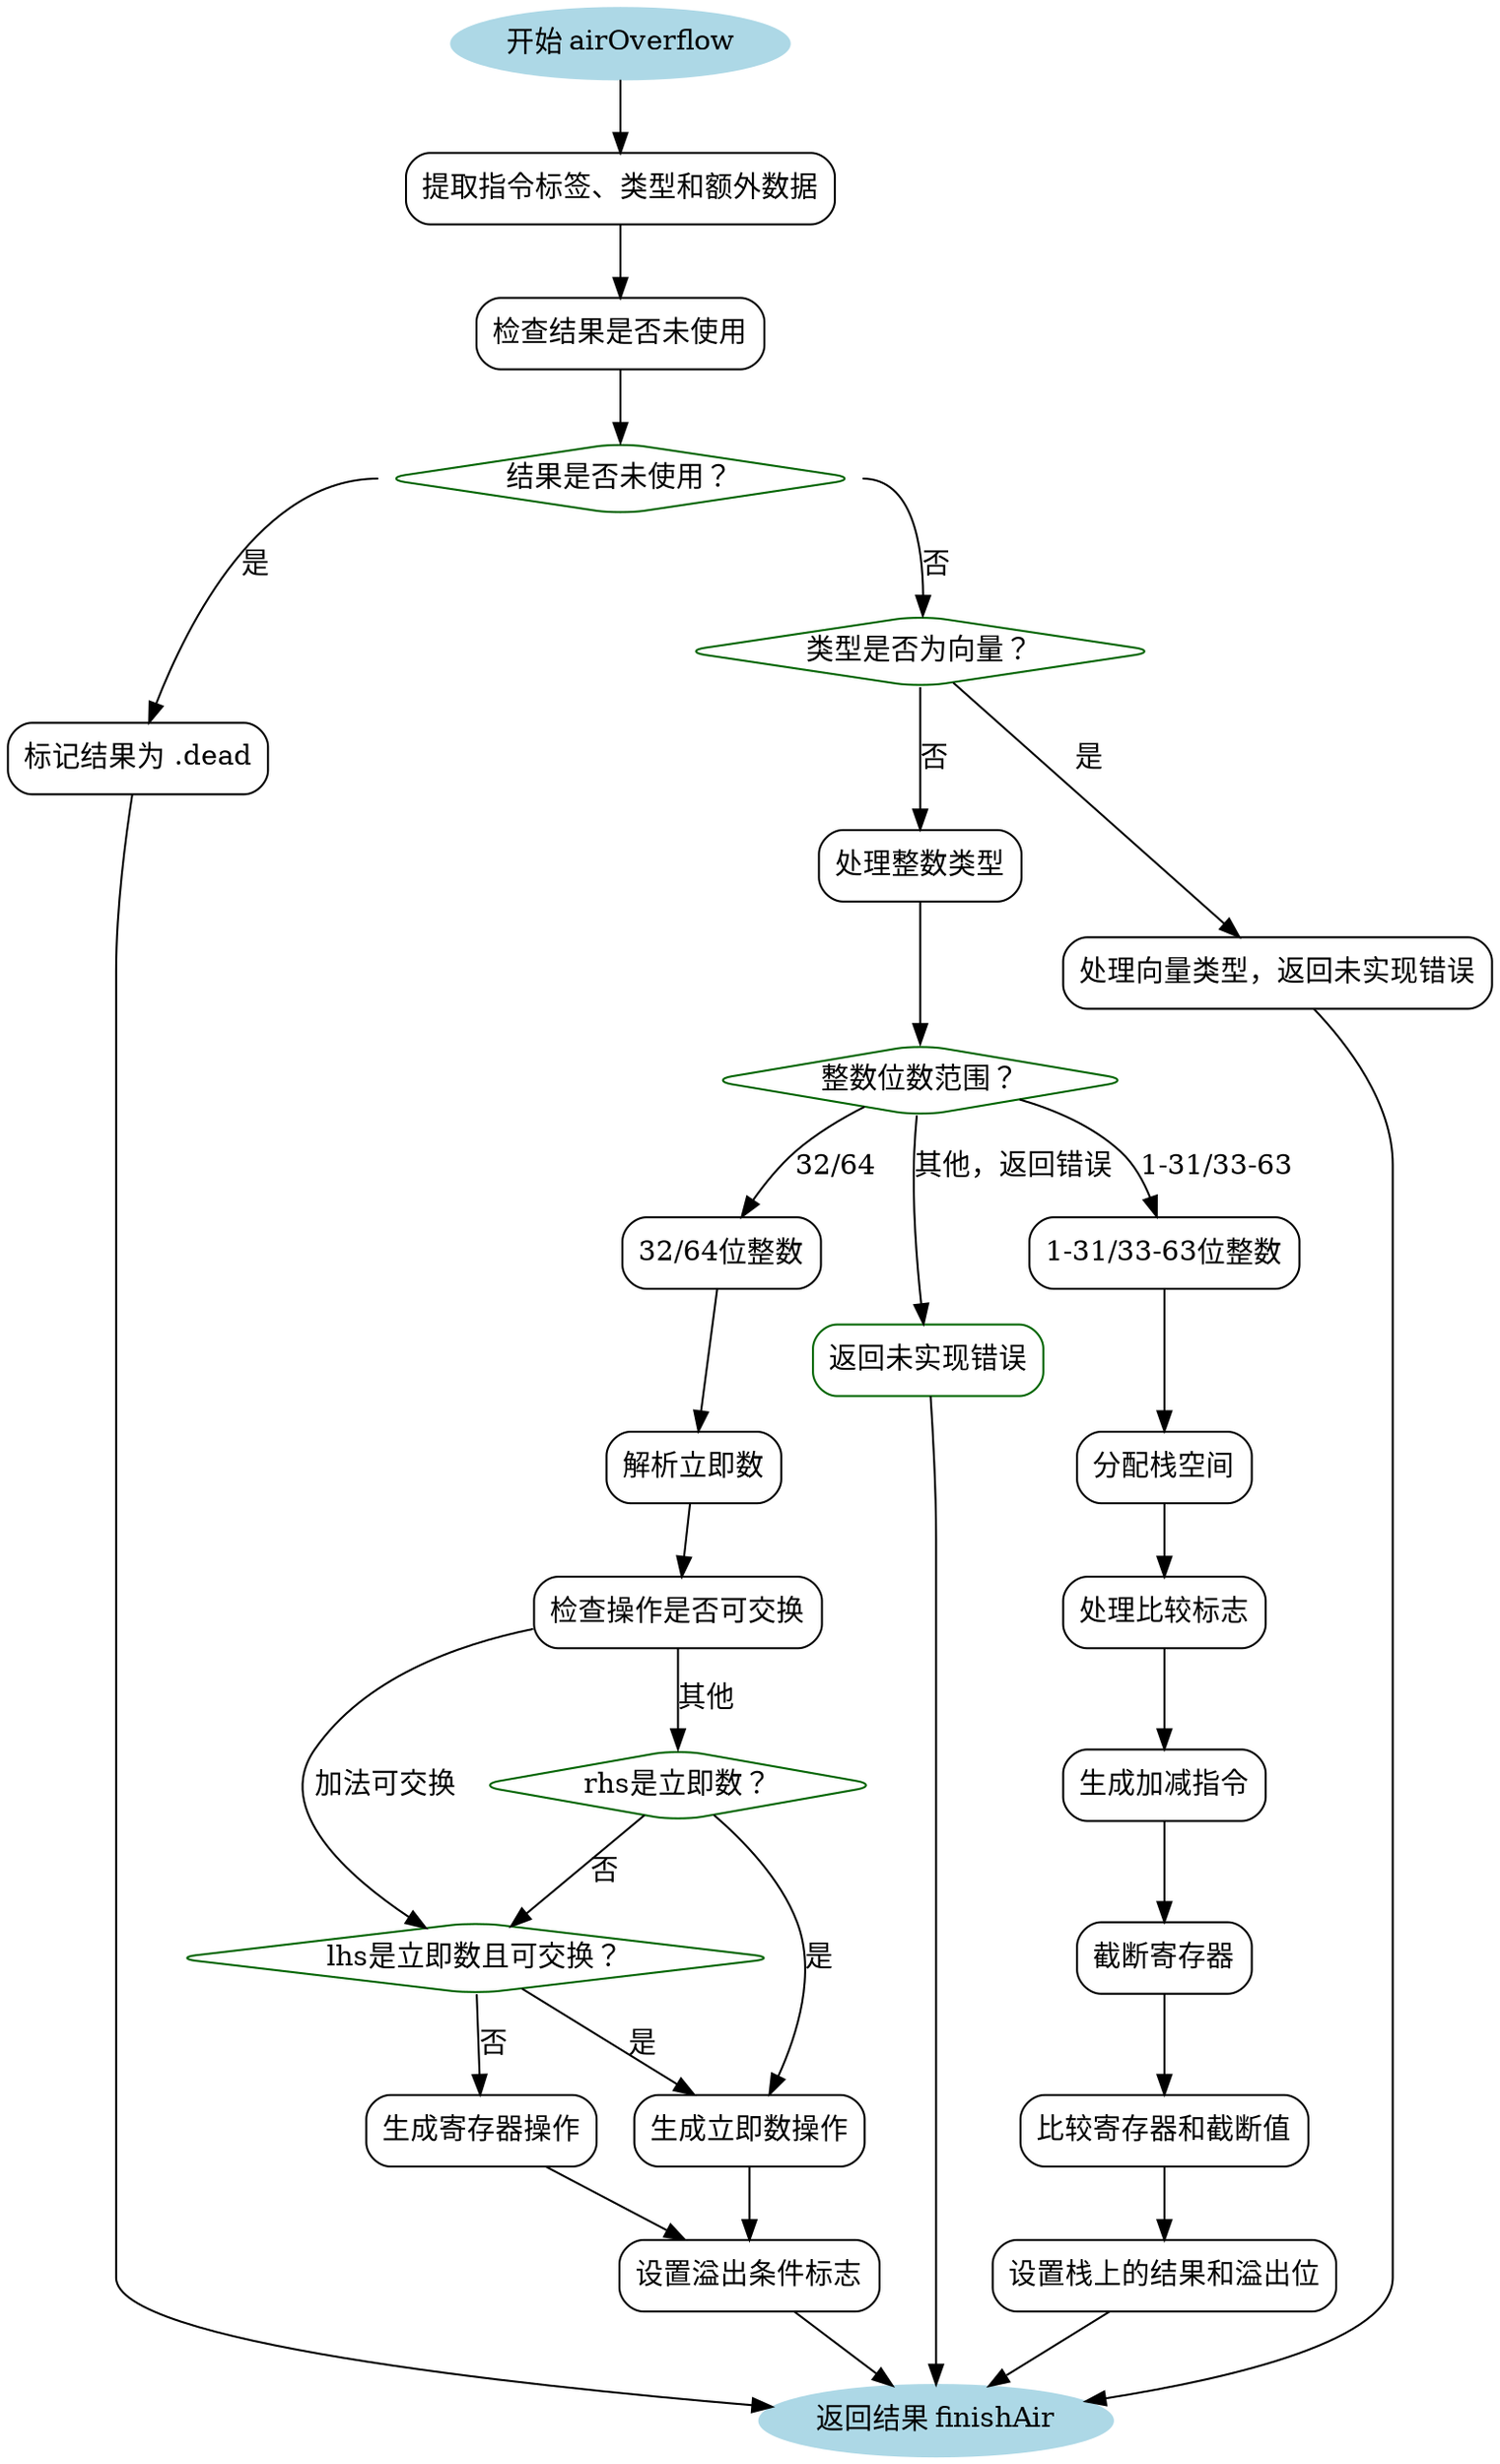 
digraph flowchart {
    node [shape=ellipse, style=filled, color=lightblue];
    start [label="开始 airOverflow"];
    end [label="返回结果 finishAir"];

    node [shape=rectangle, style=rounded, color=black];
    extract_data [label="提取指令标签、类型和额外数据"];
    check_unused [label="检查结果是否未使用"];
    mark_dead [label="标记结果为 .dead"];
    handle_vector [label="处理向量类型，返回未实现错误"];
    handle_int [label="处理整数类型"];
    small_int_case [label="1-31/33-63位整数"];
    alloc_stack [label="分配栈空间"];
    spill_flags [label="处理比较标志"];
    gen_add_sub [label="生成加减指令"];
    trunc_register [label="截断寄存器"];
    cmp_truncated [label="比较寄存器和截断值"];
    set_stack [label="设置栈上的结果和溢出位"];
    large_int_case [label="32/64位整数"];
    resolve_immediate [label="解析立即数"];
    check_commutative [label="检查操作是否可交换"];
    gen_immediate_op [label="生成立即数操作"];
    gen_register_op [label="生成寄存器操作"];
    set_overflow_flag [label="设置溢出条件标志"];

    node [shape=diamond, color=darkgreen];
    is_vector [label="类型是否为向量？"];
    is_unused [label="结果是否未使用？"];
    bits_range [label="整数位数范围？"];
    lhs_immediate_ok [label="lhs是立即数且可交换？"];
    rhs_immediate_ok [label="rhs是立即数？"];

    start -> extract_data;
    extract_data -> check_unused;
    
    check_unused -> is_unused;
    is_unused:w -> mark_dead [label="是"];
    is_unused:e -> is_vector [label="否"];
    
    is_vector -> handle_vector [label="是"];
    is_vector -> handle_int [label="否"];
    
    handle_int -> bits_range;
    bits_range -> small_int_case [label="1-31/33-63"];
    bits_range -> large_int_case [label="32/64"];
    bits_range -> fail [label="其他，返回错误"];
    
    small_int_case -> alloc_stack;
    alloc_stack -> spill_flags;
    spill_flags -> gen_add_sub;
    gen_add_sub -> trunc_register;
    trunc_register -> cmp_truncated;
    cmp_truncated -> set_stack;
    set_stack -> end;
    
    large_int_case -> resolve_immediate;
    resolve_immediate -> check_commutative;
    check_commutative -> lhs_immediate_ok [label="加法可交换"];
    check_commutative -> rhs_immediate_ok [label="其他"];
    
    rhs_immediate_ok -> gen_immediate_op [label="是"];
    rhs_immediate_ok -> lhs_immediate_ok [label="否"];
    
    lhs_immediate_ok -> gen_immediate_op [label="是"];
    lhs_immediate_ok -> gen_register_op [label="否"];
    
    gen_immediate_op -> set_overflow_flag;
    gen_register_op -> set_overflow_flag;
    set_overflow_flag -> end;
    
    handle_vector -> end;
    mark_dead -> end;
    
    fail [shape=rectangle, label="返回未实现错误"];
    fail -> end;
}
